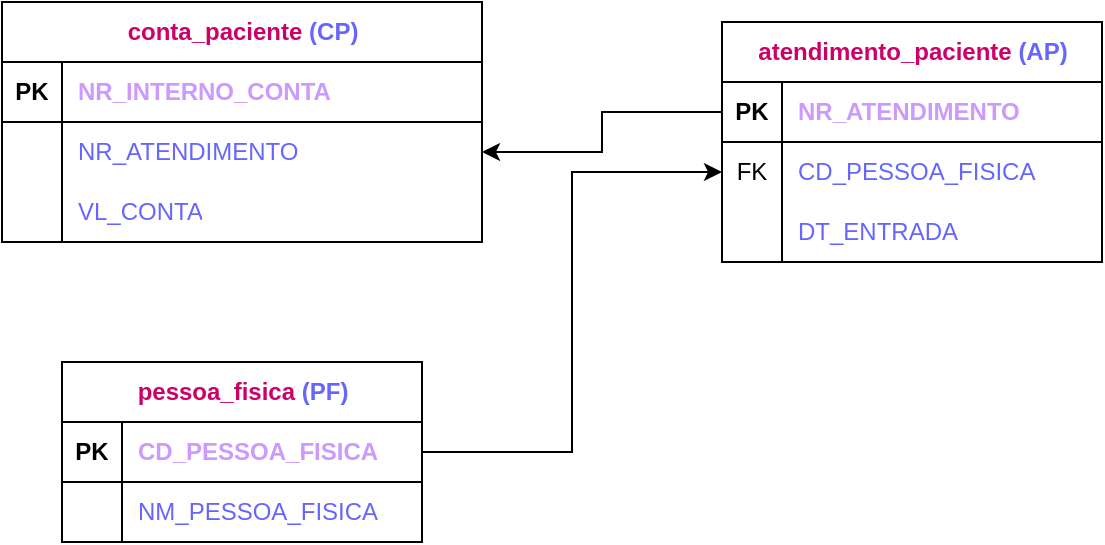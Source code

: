 <mxfile version="21.5.2" type="github">
  <diagram name="Página-1" id="nVyyxvS8smZftMYpvagb">
    <mxGraphModel dx="1354" dy="576" grid="1" gridSize="10" guides="1" tooltips="1" connect="1" arrows="1" fold="1" page="1" pageScale="1" pageWidth="827" pageHeight="1169" math="0" shadow="0">
      <root>
        <mxCell id="0" />
        <mxCell id="1" parent="0" />
        <mxCell id="tSJjcchGo2ePziAJ4ynn-1" value="&lt;font color=&quot;#cc0066&quot;&gt;conta_paciente&lt;/font&gt;&lt;font color=&quot;#000099&quot;&gt; &lt;/font&gt;&lt;font color=&quot;#6666ff&quot;&gt;(CP)&lt;/font&gt;" style="shape=table;startSize=30;container=1;collapsible=1;childLayout=tableLayout;fixedRows=1;rowLines=0;fontStyle=1;align=center;resizeLast=1;html=1;" vertex="1" parent="1">
          <mxGeometry x="140" y="100" width="240" height="120" as="geometry" />
        </mxCell>
        <mxCell id="tSJjcchGo2ePziAJ4ynn-2" value="" style="shape=tableRow;horizontal=0;startSize=0;swimlaneHead=0;swimlaneBody=0;fillColor=none;collapsible=0;dropTarget=0;points=[[0,0.5],[1,0.5]];portConstraint=eastwest;top=0;left=0;right=0;bottom=1;" vertex="1" parent="tSJjcchGo2ePziAJ4ynn-1">
          <mxGeometry y="30" width="240" height="30" as="geometry" />
        </mxCell>
        <mxCell id="tSJjcchGo2ePziAJ4ynn-3" value="PK" style="shape=partialRectangle;connectable=0;fillColor=none;top=0;left=0;bottom=0;right=0;fontStyle=1;overflow=hidden;whiteSpace=wrap;html=1;" vertex="1" parent="tSJjcchGo2ePziAJ4ynn-2">
          <mxGeometry width="30" height="30" as="geometry">
            <mxRectangle width="30" height="30" as="alternateBounds" />
          </mxGeometry>
        </mxCell>
        <mxCell id="tSJjcchGo2ePziAJ4ynn-4" value="&lt;font color=&quot;#cc99ff&quot;&gt;NR_INTERNO_CONTA&lt;/font&gt;" style="shape=partialRectangle;connectable=0;fillColor=none;top=0;left=0;bottom=0;right=0;align=left;spacingLeft=6;fontStyle=1;overflow=hidden;whiteSpace=wrap;html=1;" vertex="1" parent="tSJjcchGo2ePziAJ4ynn-2">
          <mxGeometry x="30" width="210" height="30" as="geometry">
            <mxRectangle width="210" height="30" as="alternateBounds" />
          </mxGeometry>
        </mxCell>
        <mxCell id="tSJjcchGo2ePziAJ4ynn-5" value="" style="shape=tableRow;horizontal=0;startSize=0;swimlaneHead=0;swimlaneBody=0;fillColor=none;collapsible=0;dropTarget=0;points=[[0,0.5],[1,0.5]];portConstraint=eastwest;top=0;left=0;right=0;bottom=0;" vertex="1" parent="tSJjcchGo2ePziAJ4ynn-1">
          <mxGeometry y="60" width="240" height="30" as="geometry" />
        </mxCell>
        <mxCell id="tSJjcchGo2ePziAJ4ynn-6" value="" style="shape=partialRectangle;connectable=0;fillColor=none;top=0;left=0;bottom=0;right=0;editable=1;overflow=hidden;whiteSpace=wrap;html=1;" vertex="1" parent="tSJjcchGo2ePziAJ4ynn-5">
          <mxGeometry width="30" height="30" as="geometry">
            <mxRectangle width="30" height="30" as="alternateBounds" />
          </mxGeometry>
        </mxCell>
        <mxCell id="tSJjcchGo2ePziAJ4ynn-7" value="&lt;font color=&quot;#6666ff&quot;&gt;NR_ATENDIMENTO&lt;/font&gt;" style="shape=partialRectangle;connectable=0;fillColor=none;top=0;left=0;bottom=0;right=0;align=left;spacingLeft=6;overflow=hidden;whiteSpace=wrap;html=1;" vertex="1" parent="tSJjcchGo2ePziAJ4ynn-5">
          <mxGeometry x="30" width="210" height="30" as="geometry">
            <mxRectangle width="210" height="30" as="alternateBounds" />
          </mxGeometry>
        </mxCell>
        <mxCell id="tSJjcchGo2ePziAJ4ynn-8" style="shape=tableRow;horizontal=0;startSize=0;swimlaneHead=0;swimlaneBody=0;fillColor=none;collapsible=0;dropTarget=0;points=[[0,0.5],[1,0.5]];portConstraint=eastwest;top=0;left=0;right=0;bottom=0;" vertex="1" parent="tSJjcchGo2ePziAJ4ynn-1">
          <mxGeometry y="90" width="240" height="30" as="geometry" />
        </mxCell>
        <mxCell id="tSJjcchGo2ePziAJ4ynn-9" style="shape=partialRectangle;connectable=0;fillColor=none;top=0;left=0;bottom=0;right=0;editable=1;overflow=hidden;whiteSpace=wrap;html=1;" vertex="1" parent="tSJjcchGo2ePziAJ4ynn-8">
          <mxGeometry width="30" height="30" as="geometry">
            <mxRectangle width="30" height="30" as="alternateBounds" />
          </mxGeometry>
        </mxCell>
        <mxCell id="tSJjcchGo2ePziAJ4ynn-10" value="&lt;font color=&quot;#6666ff&quot;&gt;VL_CONTA&lt;/font&gt;" style="shape=partialRectangle;connectable=0;fillColor=none;top=0;left=0;bottom=0;right=0;align=left;spacingLeft=6;overflow=hidden;whiteSpace=wrap;html=1;" vertex="1" parent="tSJjcchGo2ePziAJ4ynn-8">
          <mxGeometry x="30" width="210" height="30" as="geometry">
            <mxRectangle width="210" height="30" as="alternateBounds" />
          </mxGeometry>
        </mxCell>
        <mxCell id="tSJjcchGo2ePziAJ4ynn-11" value="&lt;font color=&quot;#cc0066&quot;&gt;atendimento_paciente &lt;/font&gt;&lt;font color=&quot;#6666ff&quot;&gt;(AP)&lt;/font&gt;" style="shape=table;startSize=30;container=1;collapsible=1;childLayout=tableLayout;fixedRows=1;rowLines=0;fontStyle=1;align=center;resizeLast=1;html=1;" vertex="1" parent="1">
          <mxGeometry x="500" y="110" width="190" height="120" as="geometry" />
        </mxCell>
        <mxCell id="tSJjcchGo2ePziAJ4ynn-12" value="" style="shape=tableRow;horizontal=0;startSize=0;swimlaneHead=0;swimlaneBody=0;fillColor=none;collapsible=0;dropTarget=0;points=[[0,0.5],[1,0.5]];portConstraint=eastwest;top=0;left=0;right=0;bottom=1;" vertex="1" parent="tSJjcchGo2ePziAJ4ynn-11">
          <mxGeometry y="30" width="190" height="30" as="geometry" />
        </mxCell>
        <mxCell id="tSJjcchGo2ePziAJ4ynn-13" value="PK" style="shape=partialRectangle;connectable=0;fillColor=none;top=0;left=0;bottom=0;right=0;fontStyle=1;overflow=hidden;whiteSpace=wrap;html=1;" vertex="1" parent="tSJjcchGo2ePziAJ4ynn-12">
          <mxGeometry width="30" height="30" as="geometry">
            <mxRectangle width="30" height="30" as="alternateBounds" />
          </mxGeometry>
        </mxCell>
        <mxCell id="tSJjcchGo2ePziAJ4ynn-14" value="&lt;font color=&quot;#cc99ff&quot;&gt;NR_ATENDIMENTO&lt;/font&gt;" style="shape=partialRectangle;connectable=0;fillColor=none;top=0;left=0;bottom=0;right=0;align=left;spacingLeft=6;fontStyle=1;overflow=hidden;whiteSpace=wrap;html=1;" vertex="1" parent="tSJjcchGo2ePziAJ4ynn-12">
          <mxGeometry x="30" width="160" height="30" as="geometry">
            <mxRectangle width="160" height="30" as="alternateBounds" />
          </mxGeometry>
        </mxCell>
        <mxCell id="tSJjcchGo2ePziAJ4ynn-15" value="" style="shape=tableRow;horizontal=0;startSize=0;swimlaneHead=0;swimlaneBody=0;fillColor=none;collapsible=0;dropTarget=0;points=[[0,0.5],[1,0.5]];portConstraint=eastwest;top=0;left=0;right=0;bottom=0;" vertex="1" parent="tSJjcchGo2ePziAJ4ynn-11">
          <mxGeometry y="60" width="190" height="30" as="geometry" />
        </mxCell>
        <mxCell id="tSJjcchGo2ePziAJ4ynn-16" value="FK" style="shape=partialRectangle;connectable=0;fillColor=none;top=0;left=0;bottom=0;right=0;editable=1;overflow=hidden;whiteSpace=wrap;html=1;" vertex="1" parent="tSJjcchGo2ePziAJ4ynn-15">
          <mxGeometry width="30" height="30" as="geometry">
            <mxRectangle width="30" height="30" as="alternateBounds" />
          </mxGeometry>
        </mxCell>
        <mxCell id="tSJjcchGo2ePziAJ4ynn-17" value="&lt;font color=&quot;#6666ff&quot;&gt;CD_PESSOA_FISICA&lt;/font&gt;" style="shape=partialRectangle;connectable=0;fillColor=none;top=0;left=0;bottom=0;right=0;align=left;spacingLeft=6;overflow=hidden;whiteSpace=wrap;html=1;" vertex="1" parent="tSJjcchGo2ePziAJ4ynn-15">
          <mxGeometry x="30" width="160" height="30" as="geometry">
            <mxRectangle width="160" height="30" as="alternateBounds" />
          </mxGeometry>
        </mxCell>
        <mxCell id="tSJjcchGo2ePziAJ4ynn-18" value="" style="shape=tableRow;horizontal=0;startSize=0;swimlaneHead=0;swimlaneBody=0;fillColor=none;collapsible=0;dropTarget=0;points=[[0,0.5],[1,0.5]];portConstraint=eastwest;top=0;left=0;right=0;bottom=0;" vertex="1" parent="tSJjcchGo2ePziAJ4ynn-11">
          <mxGeometry y="90" width="190" height="30" as="geometry" />
        </mxCell>
        <mxCell id="tSJjcchGo2ePziAJ4ynn-19" value="" style="shape=partialRectangle;connectable=0;fillColor=none;top=0;left=0;bottom=0;right=0;editable=1;overflow=hidden;whiteSpace=wrap;html=1;" vertex="1" parent="tSJjcchGo2ePziAJ4ynn-18">
          <mxGeometry width="30" height="30" as="geometry">
            <mxRectangle width="30" height="30" as="alternateBounds" />
          </mxGeometry>
        </mxCell>
        <mxCell id="tSJjcchGo2ePziAJ4ynn-20" value="&lt;font color=&quot;#6666ff&quot;&gt;DT_ENTRADA&lt;/font&gt;" style="shape=partialRectangle;connectable=0;fillColor=none;top=0;left=0;bottom=0;right=0;align=left;spacingLeft=6;overflow=hidden;whiteSpace=wrap;html=1;" vertex="1" parent="tSJjcchGo2ePziAJ4ynn-18">
          <mxGeometry x="30" width="160" height="30" as="geometry">
            <mxRectangle width="160" height="30" as="alternateBounds" />
          </mxGeometry>
        </mxCell>
        <mxCell id="tSJjcchGo2ePziAJ4ynn-21" value="&lt;font color=&quot;#cc0066&quot;&gt;pessoa_fisica &lt;/font&gt;&lt;font color=&quot;#6666ff&quot;&gt;(PF)&lt;/font&gt;" style="shape=table;startSize=30;container=1;collapsible=1;childLayout=tableLayout;fixedRows=1;rowLines=0;fontStyle=1;align=center;resizeLast=1;html=1;" vertex="1" parent="1">
          <mxGeometry x="170" y="280" width="180" height="90" as="geometry" />
        </mxCell>
        <mxCell id="tSJjcchGo2ePziAJ4ynn-22" value="" style="shape=tableRow;horizontal=0;startSize=0;swimlaneHead=0;swimlaneBody=0;fillColor=none;collapsible=0;dropTarget=0;points=[[0,0.5],[1,0.5]];portConstraint=eastwest;top=0;left=0;right=0;bottom=1;" vertex="1" parent="tSJjcchGo2ePziAJ4ynn-21">
          <mxGeometry y="30" width="180" height="30" as="geometry" />
        </mxCell>
        <mxCell id="tSJjcchGo2ePziAJ4ynn-23" value="PK" style="shape=partialRectangle;connectable=0;fillColor=none;top=0;left=0;bottom=0;right=0;fontStyle=1;overflow=hidden;whiteSpace=wrap;html=1;" vertex="1" parent="tSJjcchGo2ePziAJ4ynn-22">
          <mxGeometry width="30" height="30" as="geometry">
            <mxRectangle width="30" height="30" as="alternateBounds" />
          </mxGeometry>
        </mxCell>
        <mxCell id="tSJjcchGo2ePziAJ4ynn-24" value="&lt;font color=&quot;#cc99ff&quot;&gt;CD_PESSOA_FISICA&lt;/font&gt;" style="shape=partialRectangle;connectable=0;fillColor=none;top=0;left=0;bottom=0;right=0;align=left;spacingLeft=6;fontStyle=1;overflow=hidden;whiteSpace=wrap;html=1;" vertex="1" parent="tSJjcchGo2ePziAJ4ynn-22">
          <mxGeometry x="30" width="150" height="30" as="geometry">
            <mxRectangle width="150" height="30" as="alternateBounds" />
          </mxGeometry>
        </mxCell>
        <mxCell id="tSJjcchGo2ePziAJ4ynn-25" value="" style="shape=tableRow;horizontal=0;startSize=0;swimlaneHead=0;swimlaneBody=0;fillColor=none;collapsible=0;dropTarget=0;points=[[0,0.5],[1,0.5]];portConstraint=eastwest;top=0;left=0;right=0;bottom=0;" vertex="1" parent="tSJjcchGo2ePziAJ4ynn-21">
          <mxGeometry y="60" width="180" height="30" as="geometry" />
        </mxCell>
        <mxCell id="tSJjcchGo2ePziAJ4ynn-26" value="" style="shape=partialRectangle;connectable=0;fillColor=none;top=0;left=0;bottom=0;right=0;editable=1;overflow=hidden;whiteSpace=wrap;html=1;" vertex="1" parent="tSJjcchGo2ePziAJ4ynn-25">
          <mxGeometry width="30" height="30" as="geometry">
            <mxRectangle width="30" height="30" as="alternateBounds" />
          </mxGeometry>
        </mxCell>
        <mxCell id="tSJjcchGo2ePziAJ4ynn-27" value="&lt;font color=&quot;#6666ff&quot;&gt;NM_PESSOA_FISICA&lt;/font&gt;" style="shape=partialRectangle;connectable=0;fillColor=none;top=0;left=0;bottom=0;right=0;align=left;spacingLeft=6;overflow=hidden;whiteSpace=wrap;html=1;" vertex="1" parent="tSJjcchGo2ePziAJ4ynn-25">
          <mxGeometry x="30" width="150" height="30" as="geometry">
            <mxRectangle width="150" height="30" as="alternateBounds" />
          </mxGeometry>
        </mxCell>
        <mxCell id="tSJjcchGo2ePziAJ4ynn-28" style="edgeStyle=orthogonalEdgeStyle;rounded=0;orthogonalLoop=1;jettySize=auto;html=1;exitX=0;exitY=0.5;exitDx=0;exitDy=0;entryX=1;entryY=0.5;entryDx=0;entryDy=0;" edge="1" parent="1" source="tSJjcchGo2ePziAJ4ynn-12" target="tSJjcchGo2ePziAJ4ynn-5">
          <mxGeometry relative="1" as="geometry" />
        </mxCell>
        <mxCell id="tSJjcchGo2ePziAJ4ynn-29" style="edgeStyle=orthogonalEdgeStyle;rounded=0;orthogonalLoop=1;jettySize=auto;html=1;exitX=1;exitY=0.5;exitDx=0;exitDy=0;entryX=0;entryY=0.5;entryDx=0;entryDy=0;" edge="1" parent="1" source="tSJjcchGo2ePziAJ4ynn-22" target="tSJjcchGo2ePziAJ4ynn-15">
          <mxGeometry relative="1" as="geometry" />
        </mxCell>
      </root>
    </mxGraphModel>
  </diagram>
</mxfile>
